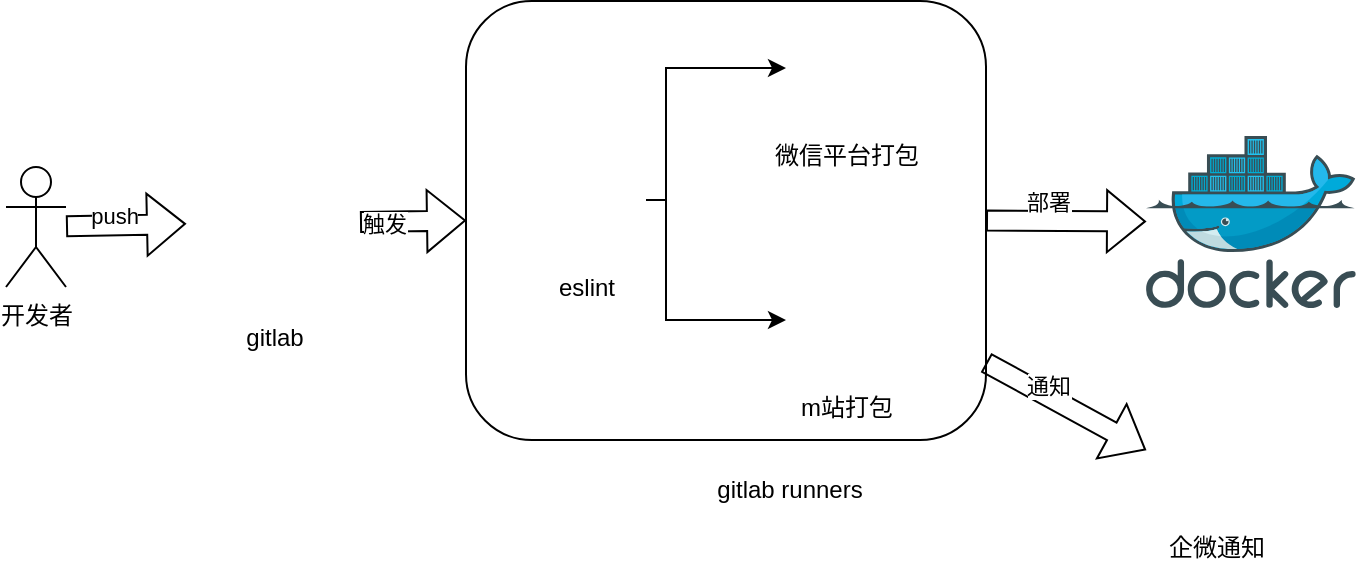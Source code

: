 <mxfile version="20.0.4" type="github">
  <diagram id="v4Y9XoKXaRCEiuXZ6VPU" name="Page-1">
    <mxGraphModel dx="1203" dy="729" grid="1" gridSize="10" guides="1" tooltips="1" connect="1" arrows="1" fold="1" page="1" pageScale="1" pageWidth="827" pageHeight="1169" math="0" shadow="0">
      <root>
        <mxCell id="0" />
        <mxCell id="1" parent="0" />
        <mxCell id="B6HLU-mTkvNt3r43491u-1" value="开发者" style="shape=umlActor;verticalLabelPosition=bottom;verticalAlign=top;html=1;outlineConnect=0;" vertex="1" parent="1">
          <mxGeometry x="40" y="243.5" width="30" height="60" as="geometry" />
        </mxCell>
        <mxCell id="B6HLU-mTkvNt3r43491u-2" value="gitlab" style="shape=image;html=1;verticalAlign=top;verticalLabelPosition=bottom;labelBackgroundColor=#ffffff;imageAspect=0;aspect=fixed;image=https://cdn4.iconfinder.com/data/icons/socialcones/508/Gitlab-128.png" vertex="1" parent="1">
          <mxGeometry x="130" y="227.5" width="87" height="87" as="geometry" />
        </mxCell>
        <mxCell id="B6HLU-mTkvNt3r43491u-3" value="" style="shape=flexArrow;endArrow=classic;html=1;rounded=0;" edge="1" parent="1" source="B6HLU-mTkvNt3r43491u-1" target="B6HLU-mTkvNt3r43491u-2">
          <mxGeometry width="50" height="50" relative="1" as="geometry">
            <mxPoint x="70" y="266.5" as="sourcePoint" />
            <mxPoint x="120" y="216.5" as="targetPoint" />
          </mxGeometry>
        </mxCell>
        <mxCell id="B6HLU-mTkvNt3r43491u-4" value="push" style="edgeLabel;html=1;align=center;verticalAlign=middle;resizable=0;points=[];" vertex="1" connectable="0" parent="B6HLU-mTkvNt3r43491u-3">
          <mxGeometry x="-0.199" y="5" relative="1" as="geometry">
            <mxPoint as="offset" />
          </mxGeometry>
        </mxCell>
        <mxCell id="B6HLU-mTkvNt3r43491u-5" value="" style="rounded=1;whiteSpace=wrap;html=1;" vertex="1" parent="1">
          <mxGeometry x="270" y="160.5" width="260" height="219.5" as="geometry" />
        </mxCell>
        <mxCell id="B6HLU-mTkvNt3r43491u-9" style="edgeStyle=orthogonalEdgeStyle;rounded=0;orthogonalLoop=1;jettySize=auto;html=1;" edge="1" parent="1" source="B6HLU-mTkvNt3r43491u-6" target="B6HLU-mTkvNt3r43491u-8">
          <mxGeometry relative="1" as="geometry">
            <Array as="points">
              <mxPoint x="370" y="260" />
              <mxPoint x="370" y="194" />
            </Array>
          </mxGeometry>
        </mxCell>
        <mxCell id="B6HLU-mTkvNt3r43491u-13" style="edgeStyle=orthogonalEdgeStyle;rounded=0;orthogonalLoop=1;jettySize=auto;html=1;entryX=0;entryY=0.5;entryDx=0;entryDy=0;" edge="1" parent="1" source="B6HLU-mTkvNt3r43491u-6" target="B6HLU-mTkvNt3r43491u-11">
          <mxGeometry relative="1" as="geometry">
            <Array as="points">
              <mxPoint x="370" y="260" />
              <mxPoint x="370" y="320" />
            </Array>
          </mxGeometry>
        </mxCell>
        <mxCell id="B6HLU-mTkvNt3r43491u-6" value="eslint&lt;br&gt;" style="shape=image;html=1;verticalAlign=top;verticalLabelPosition=bottom;labelBackgroundColor=#ffffff;imageAspect=0;aspect=fixed;image=https://cdn1.iconfinder.com/data/icons/unicons-line-vol-3/24/gitlab-128.png" vertex="1" parent="1">
          <mxGeometry x="300" y="230" width="60" height="60" as="geometry" />
        </mxCell>
        <mxCell id="B6HLU-mTkvNt3r43491u-8" value="微信平台打包" style="shape=image;html=1;verticalAlign=top;verticalLabelPosition=bottom;labelBackgroundColor=#ffffff;imageAspect=0;aspect=fixed;image=https://cdn1.iconfinder.com/data/icons/unicons-line-vol-3/24/gitlab-128.png" vertex="1" parent="1">
          <mxGeometry x="430" y="163.5" width="60" height="60" as="geometry" />
        </mxCell>
        <mxCell id="B6HLU-mTkvNt3r43491u-11" value="m站打包" style="shape=image;html=1;verticalAlign=top;verticalLabelPosition=bottom;labelBackgroundColor=#ffffff;imageAspect=0;aspect=fixed;image=https://cdn1.iconfinder.com/data/icons/unicons-line-vol-3/24/gitlab-128.png" vertex="1" parent="1">
          <mxGeometry x="430" y="290" width="60" height="60" as="geometry" />
        </mxCell>
        <mxCell id="B6HLU-mTkvNt3r43491u-18" value="gitlab runners" style="text;html=1;strokeColor=none;fillColor=none;align=center;verticalAlign=middle;whiteSpace=wrap;rounded=0;" vertex="1" parent="1">
          <mxGeometry x="384" y="400" width="96" height="10" as="geometry" />
        </mxCell>
        <mxCell id="B6HLU-mTkvNt3r43491u-21" value="" style="sketch=0;aspect=fixed;html=1;points=[];align=center;image;fontSize=12;image=img/lib/mscae/Docker.svg;" vertex="1" parent="1">
          <mxGeometry x="610" y="228" width="104.89" height="86" as="geometry" />
        </mxCell>
        <mxCell id="B6HLU-mTkvNt3r43491u-24" value="" style="shape=flexArrow;endArrow=classic;html=1;rounded=0;exitX=1;exitY=0.5;exitDx=0;exitDy=0;" edge="1" parent="1" source="B6HLU-mTkvNt3r43491u-5" target="B6HLU-mTkvNt3r43491u-21">
          <mxGeometry width="50" height="50" relative="1" as="geometry">
            <mxPoint x="550" y="310" as="sourcePoint" />
            <mxPoint x="600" y="260" as="targetPoint" />
          </mxGeometry>
        </mxCell>
        <mxCell id="B6HLU-mTkvNt3r43491u-25" value="部署" style="edgeLabel;html=1;align=center;verticalAlign=middle;resizable=0;points=[];" vertex="1" connectable="0" parent="B6HLU-mTkvNt3r43491u-24">
          <mxGeometry x="-0.222" y="3" relative="1" as="geometry">
            <mxPoint y="-7" as="offset" />
          </mxGeometry>
        </mxCell>
        <mxCell id="B6HLU-mTkvNt3r43491u-26" value="" style="shape=flexArrow;endArrow=classic;html=1;rounded=0;exitX=1;exitY=0.5;exitDx=0;exitDy=0;entryX=0;entryY=0.5;entryDx=0;entryDy=0;" edge="1" parent="1" source="B6HLU-mTkvNt3r43491u-2" target="B6HLU-mTkvNt3r43491u-5">
          <mxGeometry width="50" height="50" relative="1" as="geometry">
            <mxPoint x="220" y="310" as="sourcePoint" />
            <mxPoint x="270" y="260" as="targetPoint" />
          </mxGeometry>
        </mxCell>
        <mxCell id="B6HLU-mTkvNt3r43491u-27" value="触发" style="edgeLabel;html=1;align=center;verticalAlign=middle;resizable=0;points=[];" vertex="1" connectable="0" parent="B6HLU-mTkvNt3r43491u-26">
          <mxGeometry x="-0.558" y="-1" relative="1" as="geometry">
            <mxPoint as="offset" />
          </mxGeometry>
        </mxCell>
        <mxCell id="B6HLU-mTkvNt3r43491u-29" value="企微通知&lt;br&gt;" style="shape=image;html=1;verticalAlign=top;verticalLabelPosition=bottom;labelBackgroundColor=#ffffff;imageAspect=0;aspect=fixed;image=https://cdn1.iconfinder.com/data/icons/social-media-2106/24/social_media_social_media_logo_wechat-128.png" vertex="1" parent="1">
          <mxGeometry x="610" y="350" width="70" height="70" as="geometry" />
        </mxCell>
        <mxCell id="B6HLU-mTkvNt3r43491u-30" value="" style="shape=flexArrow;endArrow=classic;html=1;rounded=0;entryX=0;entryY=0.5;entryDx=0;entryDy=0;" edge="1" parent="1" source="B6HLU-mTkvNt3r43491u-5" target="B6HLU-mTkvNt3r43491u-29">
          <mxGeometry width="50" height="50" relative="1" as="geometry">
            <mxPoint x="530" y="380" as="sourcePoint" />
            <mxPoint x="580" y="330" as="targetPoint" />
          </mxGeometry>
        </mxCell>
        <mxCell id="B6HLU-mTkvNt3r43491u-31" value="通知&lt;br&gt;" style="edgeLabel;html=1;align=center;verticalAlign=middle;resizable=0;points=[];" vertex="1" connectable="0" parent="B6HLU-mTkvNt3r43491u-30">
          <mxGeometry x="-0.29" y="5" relative="1" as="geometry">
            <mxPoint as="offset" />
          </mxGeometry>
        </mxCell>
      </root>
    </mxGraphModel>
  </diagram>
</mxfile>
